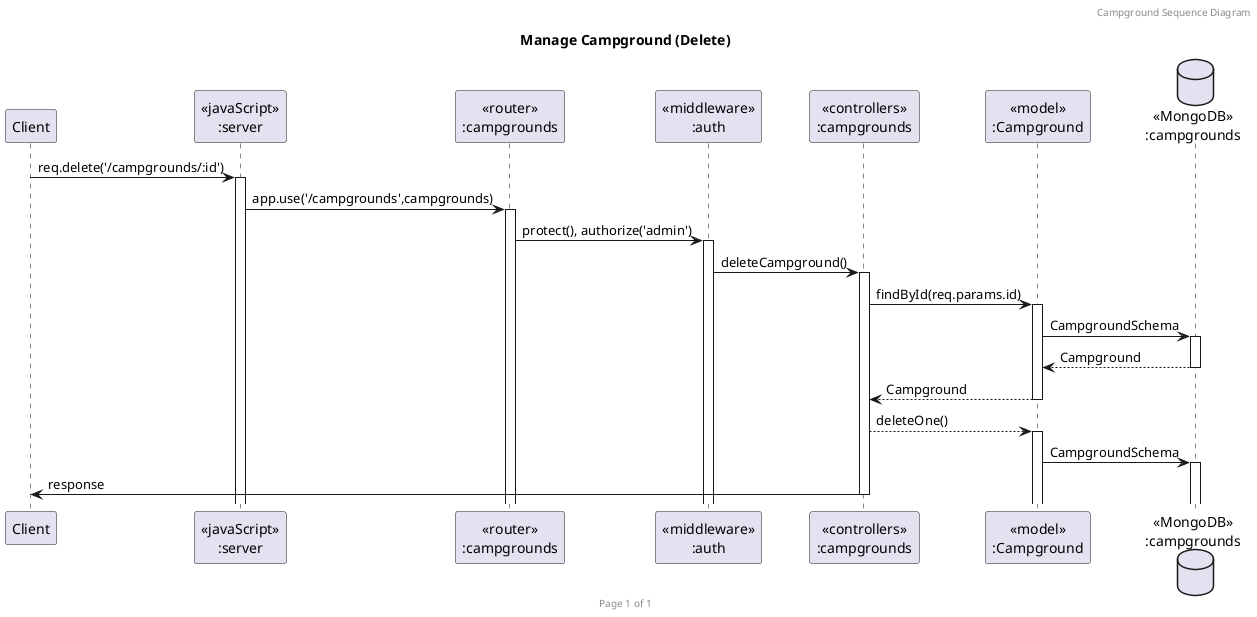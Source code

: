 @startuml delete-campground

header Campground Sequence Diagram
footer Page %page% of %lastpage%
title "Manage Campground (Delete)"

participant "Client" as client
participant "<<javaScript>>\n:server" as server
participant "<<router>>\n:campgrounds" as routerCampgrounds
participant "<<middleware>>\n:auth" as middlewareAuth
participant "<<controllers>>\n:campgrounds" as controllersCampgrounds
participant "<<model>>\n:Campground" as modelCampground
database "<<MongoDB>>\n:campgrounds" as CampgroundsDatabase

client->server ++:req.delete('/campgrounds/:id')
server->routerCampgrounds ++:app.use('/campgrounds',campgrounds)
routerCampgrounds -> middlewareAuth ++: protect(), authorize('admin')
middlewareAuth -> controllersCampgrounds ++:deleteCampground()
controllersCampgrounds->modelCampground ++:findById(req.params.id)
modelCampground -> CampgroundsDatabase ++: CampgroundSchema
CampgroundsDatabase --> modelCampground --: Campground
controllersCampgrounds <-- modelCampground --: Campground
controllersCampgrounds --> modelCampground ++: deleteOne()
modelCampground -> CampgroundsDatabase ++: CampgroundSchema
controllersCampgrounds->client --:response

@enduml
